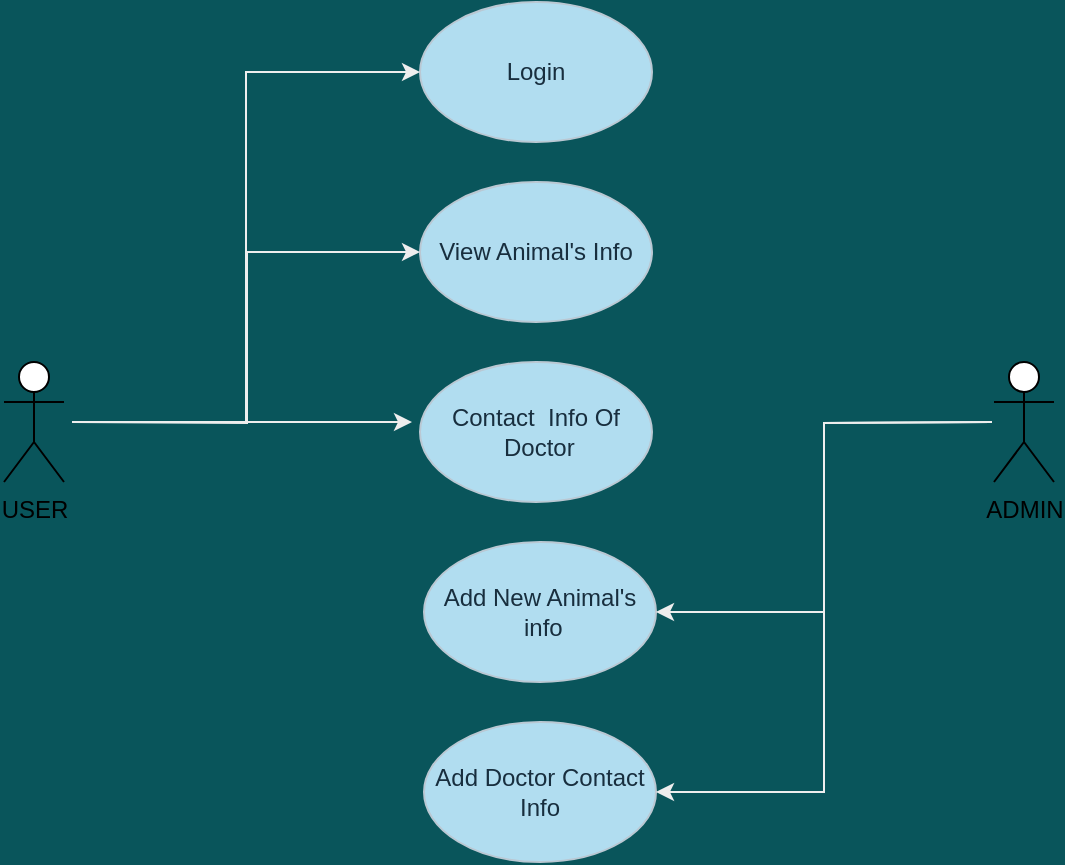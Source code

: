 <mxfile>
    <diagram id="kjB8sR7SFXR8PWjGHwVc" name="Page-1">
        <mxGraphModel dx="970" dy="721" grid="0" gridSize="10" guides="1" tooltips="1" connect="1" arrows="1" fold="1" page="1" pageScale="1" pageWidth="1169" pageHeight="827" background="#09555B" math="0" shadow="0">
            <root>
                <mxCell id="0"/>
                <mxCell id="1" parent="0"/>
                <mxCell id="uXNwLpY-OLBt-MWRGUnC-1" value="Login" style="ellipse;whiteSpace=wrap;html=1;fillColor=#B1DDF0;strokeColor=#BAC8D3;fontColor=#182E3E;" parent="1" vertex="1">
                    <mxGeometry x="354" y="70" width="116" height="70" as="geometry"/>
                </mxCell>
                <mxCell id="uXNwLpY-OLBt-MWRGUnC-3" value="&lt;span&gt;View Animal's Info&lt;/span&gt;" style="ellipse;whiteSpace=wrap;html=1;fillColor=#B1DDF0;strokeColor=#BAC8D3;fontColor=#182E3E;" parent="1" vertex="1">
                    <mxGeometry x="354" y="160" width="116" height="70" as="geometry"/>
                </mxCell>
                <mxCell id="uXNwLpY-OLBt-MWRGUnC-4" value="Contact &amp;nbsp;Info Of &amp;nbsp;Doctor" style="ellipse;whiteSpace=wrap;html=1;fillColor=#B1DDF0;strokeColor=#BAC8D3;fontColor=#182E3E;" parent="1" vertex="1">
                    <mxGeometry x="354" y="250" width="116" height="70" as="geometry"/>
                </mxCell>
                <mxCell id="uXNwLpY-OLBt-MWRGUnC-5" value="Add New Animal's &amp;nbsp;info" style="ellipse;whiteSpace=wrap;html=1;fillColor=#B1DDF0;strokeColor=#BAC8D3;fontColor=#182E3E;" parent="1" vertex="1">
                    <mxGeometry x="356" y="340" width="116" height="70" as="geometry"/>
                </mxCell>
                <mxCell id="uXNwLpY-OLBt-MWRGUnC-6" value="Add Doctor Contact Info" style="ellipse;whiteSpace=wrap;html=1;fillColor=#B1DDF0;strokeColor=#BAC8D3;fontColor=#182E3E;" parent="1" vertex="1">
                    <mxGeometry x="356" y="430" width="116" height="70" as="geometry"/>
                </mxCell>
                <mxCell id="uXNwLpY-OLBt-MWRGUnC-11" style="edgeStyle=orthogonalEdgeStyle;rounded=0;orthogonalLoop=1;jettySize=auto;html=1;exitX=1;exitY=0.5;exitDx=0;exitDy=0;entryX=0;entryY=0.5;entryDx=0;entryDy=0;labelBackgroundColor=#09555B;strokeColor=#EEEEEE;fontColor=#FFFFFF;" parent="1" target="uXNwLpY-OLBt-MWRGUnC-1" edge="1">
                    <mxGeometry relative="1" as="geometry">
                        <Array as="points">
                            <mxPoint x="267" y="280"/>
                            <mxPoint x="267" y="105"/>
                        </Array>
                        <mxPoint x="180" y="280" as="sourcePoint"/>
                    </mxGeometry>
                </mxCell>
                <mxCell id="uXNwLpY-OLBt-MWRGUnC-13" style="edgeStyle=orthogonalEdgeStyle;rounded=0;orthogonalLoop=1;jettySize=auto;html=1;exitX=1;exitY=0.5;exitDx=0;exitDy=0;entryX=0;entryY=0.5;entryDx=0;entryDy=0;labelBackgroundColor=#09555B;strokeColor=#EEEEEE;fontColor=#FFFFFF;" parent="1" target="uXNwLpY-OLBt-MWRGUnC-3" edge="1">
                    <mxGeometry relative="1" as="geometry">
                        <mxPoint x="180" y="280" as="sourcePoint"/>
                    </mxGeometry>
                </mxCell>
                <mxCell id="uXNwLpY-OLBt-MWRGUnC-14" style="edgeStyle=orthogonalEdgeStyle;rounded=0;orthogonalLoop=1;jettySize=auto;html=1;exitX=1;exitY=0.5;exitDx=0;exitDy=0;labelBackgroundColor=#09555B;strokeColor=#EEEEEE;fontColor=#FFFFFF;" parent="1" edge="1">
                    <mxGeometry relative="1" as="geometry">
                        <mxPoint x="180" y="280" as="targetPoint"/>
                        <mxPoint x="180" y="280" as="sourcePoint"/>
                    </mxGeometry>
                </mxCell>
                <mxCell id="uXNwLpY-OLBt-MWRGUnC-15" style="edgeStyle=orthogonalEdgeStyle;rounded=0;orthogonalLoop=1;jettySize=auto;html=1;exitX=0;exitY=0.5;exitDx=0;exitDy=0;entryX=1;entryY=0.5;entryDx=0;entryDy=0;labelBackgroundColor=#09555B;strokeColor=#EEEEEE;fontColor=#FFFFFF;" parent="1" target="uXNwLpY-OLBt-MWRGUnC-5" edge="1">
                    <mxGeometry relative="1" as="geometry">
                        <mxPoint x="640" y="280" as="sourcePoint"/>
                    </mxGeometry>
                </mxCell>
                <mxCell id="uXNwLpY-OLBt-MWRGUnC-16" style="edgeStyle=orthogonalEdgeStyle;rounded=0;orthogonalLoop=1;jettySize=auto;html=1;exitX=0;exitY=0.5;exitDx=0;exitDy=0;entryX=1;entryY=0.5;entryDx=0;entryDy=0;labelBackgroundColor=#09555B;strokeColor=#EEEEEE;fontColor=#FFFFFF;" parent="1" target="uXNwLpY-OLBt-MWRGUnC-6" edge="1">
                    <mxGeometry relative="1" as="geometry">
                        <mxPoint x="640" y="280" as="sourcePoint"/>
                    </mxGeometry>
                </mxCell>
                <mxCell id="uXNwLpY-OLBt-MWRGUnC-10" value="" style="endArrow=classic;html=1;exitX=1;exitY=0.5;exitDx=0;exitDy=0;labelBackgroundColor=#09555B;strokeColor=#EEEEEE;fontColor=#FFFFFF;" parent="1" edge="1">
                    <mxGeometry width="50" height="50" relative="1" as="geometry">
                        <mxPoint x="180" y="280" as="sourcePoint"/>
                        <mxPoint x="350" y="280" as="targetPoint"/>
                    </mxGeometry>
                </mxCell>
                <mxCell id="2" value="USER" style="shape=umlActor;verticalLabelPosition=bottom;verticalAlign=top;html=1;outlineConnect=0;" vertex="1" parent="1">
                    <mxGeometry x="146" y="250" width="30" height="60" as="geometry"/>
                </mxCell>
                <mxCell id="5" value="ADMIN" style="shape=umlActor;verticalLabelPosition=bottom;verticalAlign=top;html=1;outlineConnect=0;" vertex="1" parent="1">
                    <mxGeometry x="641" y="250" width="30" height="60" as="geometry"/>
                </mxCell>
            </root>
        </mxGraphModel>
    </diagram>
</mxfile>
